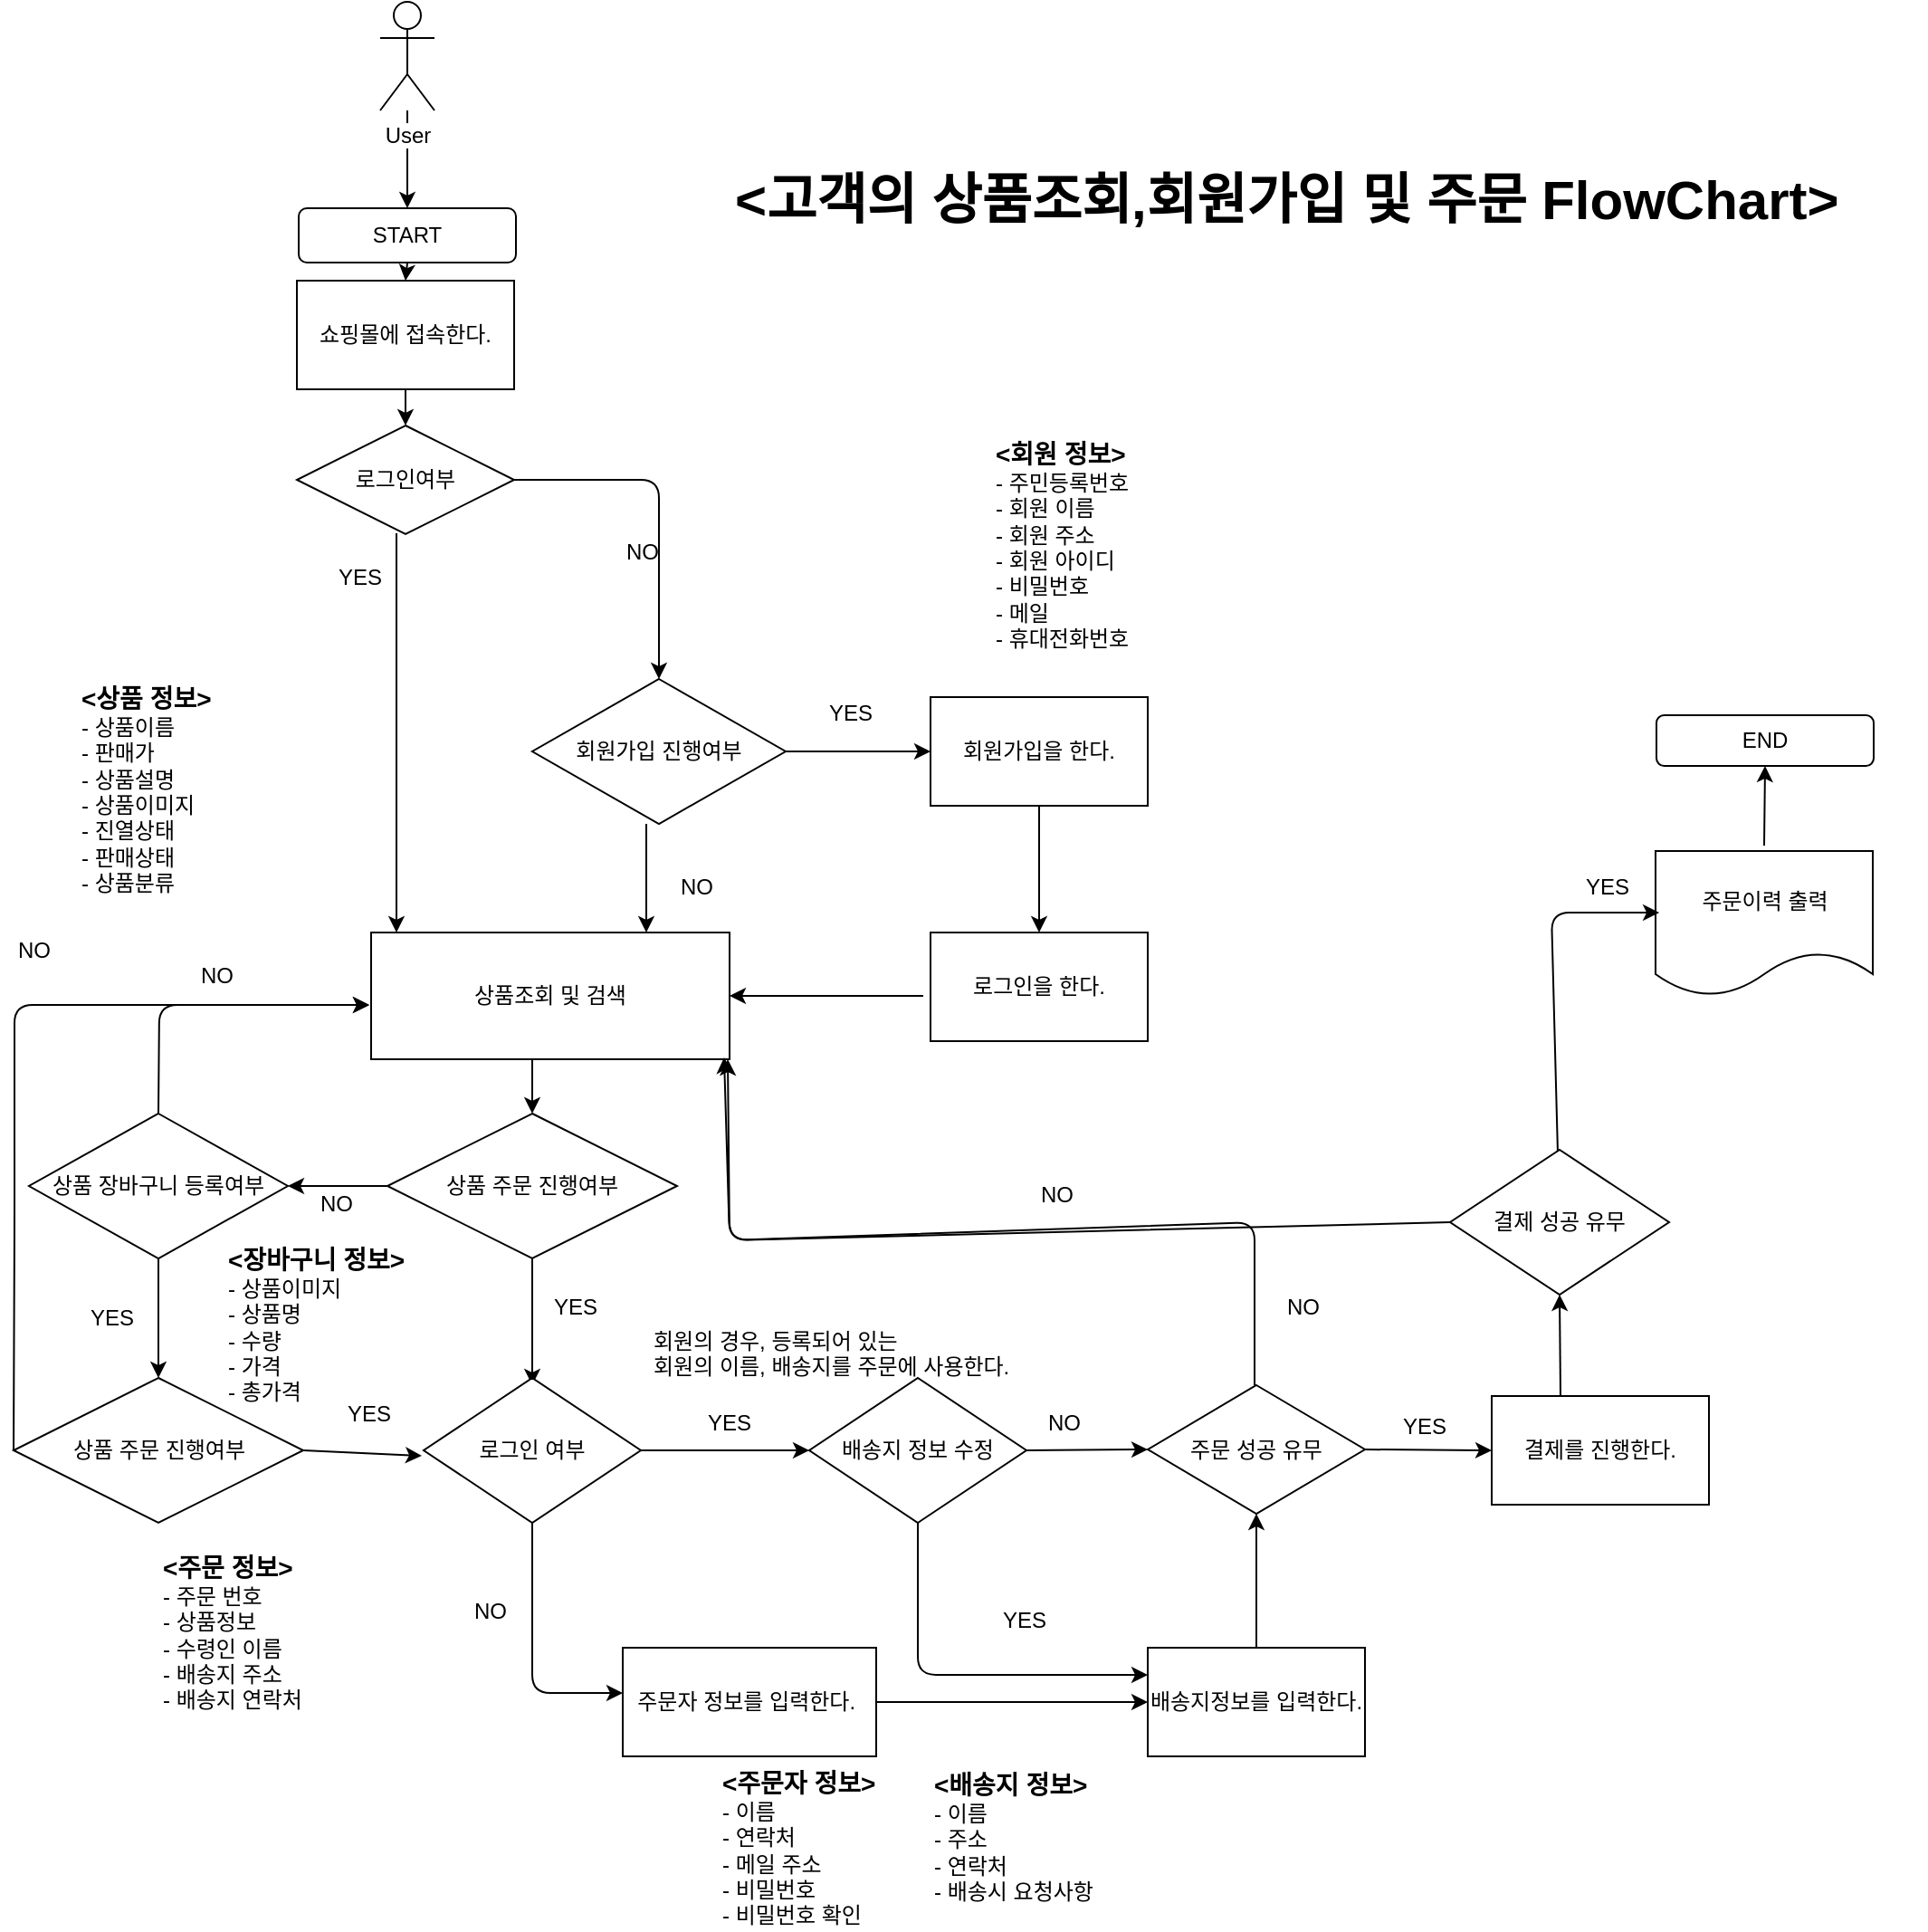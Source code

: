 <mxfile version="10.8.5"><diagram id="2naBCuMUXLJMOI5DcLId" name="Page-1"><mxGraphModel dx="646" dy="786" grid="1" gridSize="10" guides="1" tooltips="1" connect="1" arrows="1" fold="1" page="1" pageScale="1" pageWidth="1100" pageHeight="1700" math="0" shadow="0"><root><mxCell id="0"/><mxCell id="1" parent="0"/><mxCell id="lW0Mma0xDm1zXzRDkxZ7-9" value="" style="edgeStyle=orthogonalEdgeStyle;rounded=0;orthogonalLoop=1;jettySize=auto;html=1;entryX=0.5;entryY=0;entryDx=0;entryDy=0;" parent="1" source="lW0Mma0xDm1zXzRDkxZ7-8" target="lW0Mma0xDm1zXzRDkxZ7-76" edge="1"><mxGeometry relative="1" as="geometry"><mxPoint x="232" y="146" as="targetPoint"/></mxGeometry></mxCell><mxCell id="lW0Mma0xDm1zXzRDkxZ7-8" value="User" style="shape=umlActor;verticalLabelPosition=bottom;labelBackgroundColor=#ffffff;verticalAlign=top;html=1;outlineConnect=0;" parent="1" vertex="1"><mxGeometry x="217" y="26" width="30" height="60" as="geometry"/></mxCell><mxCell id="lW0Mma0xDm1zXzRDkxZ7-10" value="회원가입을 한다." style="rounded=0;whiteSpace=wrap;html=1;" parent="1" vertex="1"><mxGeometry x="521" y="410" width="120" height="60" as="geometry"/></mxCell><mxCell id="lW0Mma0xDm1zXzRDkxZ7-11" value="로그인여부" style="rhombus;whiteSpace=wrap;html=1;" parent="1" vertex="1"><mxGeometry x="171" y="260" width="120" height="60" as="geometry"/></mxCell><mxCell id="lW0Mma0xDm1zXzRDkxZ7-12" value="" style="endArrow=classic;html=1;exitX=1;exitY=0.5;exitDx=0;exitDy=0;" parent="1" source="lW0Mma0xDm1zXzRDkxZ7-11" edge="1"><mxGeometry width="50" height="50" relative="1" as="geometry"><mxPoint x="171" y="390" as="sourcePoint"/><mxPoint x="371" y="400" as="targetPoint"/><Array as="points"><mxPoint x="371" y="290"/></Array></mxGeometry></mxCell><mxCell id="lW0Mma0xDm1zXzRDkxZ7-13" value="" style="endArrow=classic;html=1;exitX=1;exitY=0.5;exitDx=0;exitDy=0;" parent="1" edge="1"><mxGeometry width="50" height="50" relative="1" as="geometry"><mxPoint x="226" y="319.5" as="sourcePoint"/><mxPoint x="226" y="540" as="targetPoint"/></mxGeometry></mxCell><mxCell id="lW0Mma0xDm1zXzRDkxZ7-14" value="YES" style="text;html=1;resizable=0;points=[];autosize=1;align=left;verticalAlign=top;spacingTop=-4;" parent="1" vertex="1"><mxGeometry x="192" y="334" width="40" height="20" as="geometry"/></mxCell><mxCell id="lW0Mma0xDm1zXzRDkxZ7-15" value="NO" style="text;html=1;resizable=0;points=[];autosize=1;align=left;verticalAlign=top;spacingTop=-4;" parent="1" vertex="1"><mxGeometry x="351" y="320" width="30" height="20" as="geometry"/></mxCell><mxCell id="lW0Mma0xDm1zXzRDkxZ7-17" value="" style="endArrow=classic;html=1;entryX=0.5;entryY=0;entryDx=0;entryDy=0;exitX=0.5;exitY=1;exitDx=0;exitDy=0;" parent="1" source="lW0Mma0xDm1zXzRDkxZ7-82" target="lW0Mma0xDm1zXzRDkxZ7-11" edge="1"><mxGeometry width="50" height="50" relative="1" as="geometry"><mxPoint x="231" y="239" as="sourcePoint"/><mxPoint x="271" y="220" as="targetPoint"/></mxGeometry></mxCell><mxCell id="lW0Mma0xDm1zXzRDkxZ7-18" value="회원가입 진행여부" style="rhombus;whiteSpace=wrap;html=1;" parent="1" vertex="1"><mxGeometry x="301" y="400" width="140" height="80" as="geometry"/></mxCell><mxCell id="lW0Mma0xDm1zXzRDkxZ7-19" value="" style="endArrow=classic;html=1;exitX=1;exitY=0.5;exitDx=0;exitDy=0;entryX=0;entryY=0.5;entryDx=0;entryDy=0;" parent="1" source="lW0Mma0xDm1zXzRDkxZ7-18" target="lW0Mma0xDm1zXzRDkxZ7-10" edge="1"><mxGeometry width="50" height="50" relative="1" as="geometry"><mxPoint x="441" y="460" as="sourcePoint"/><mxPoint x="491" y="410" as="targetPoint"/></mxGeometry></mxCell><mxCell id="lW0Mma0xDm1zXzRDkxZ7-20" value="YES" style="text;html=1;resizable=0;points=[];autosize=1;align=left;verticalAlign=top;spacingTop=-4;" parent="1" vertex="1"><mxGeometry x="463" y="409" width="40" height="20" as="geometry"/></mxCell><mxCell id="lW0Mma0xDm1zXzRDkxZ7-21" value="" style="endArrow=classic;html=1;exitX=0.45;exitY=1;exitDx=0;exitDy=0;exitPerimeter=0;" parent="1" source="lW0Mma0xDm1zXzRDkxZ7-18" edge="1"><mxGeometry width="50" height="50" relative="1" as="geometry"><mxPoint x="171" y="550" as="sourcePoint"/><mxPoint x="364" y="540" as="targetPoint"/></mxGeometry></mxCell><mxCell id="lW0Mma0xDm1zXzRDkxZ7-22" value="NO" style="text;html=1;resizable=0;points=[];autosize=1;align=left;verticalAlign=top;spacingTop=-4;" parent="1" vertex="1"><mxGeometry x="381" y="505" width="30" height="20" as="geometry"/></mxCell><mxCell id="lW0Mma0xDm1zXzRDkxZ7-24" value="상품조회 및 검색" style="rounded=0;whiteSpace=wrap;html=1;" parent="1" vertex="1"><mxGeometry x="212" y="540" width="198" height="70" as="geometry"/></mxCell><mxCell id="lW0Mma0xDm1zXzRDkxZ7-25" value="로그인을 한다." style="rounded=0;whiteSpace=wrap;html=1;" parent="1" vertex="1"><mxGeometry x="521" y="540" width="120" height="60" as="geometry"/></mxCell><mxCell id="lW0Mma0xDm1zXzRDkxZ7-26" value="" style="endArrow=classic;html=1;exitX=0.5;exitY=1;exitDx=0;exitDy=0;entryX=0.5;entryY=0;entryDx=0;entryDy=0;" parent="1" source="lW0Mma0xDm1zXzRDkxZ7-10" target="lW0Mma0xDm1zXzRDkxZ7-25" edge="1"><mxGeometry width="50" height="50" relative="1" as="geometry"><mxPoint x="581" y="495" as="sourcePoint"/><mxPoint x="631" y="445" as="targetPoint"/></mxGeometry></mxCell><mxCell id="lW0Mma0xDm1zXzRDkxZ7-27" value="" style="endArrow=classic;html=1;entryX=1;entryY=0.5;entryDx=0;entryDy=0;" parent="1" target="lW0Mma0xDm1zXzRDkxZ7-24" edge="1"><mxGeometry width="50" height="50" relative="1" as="geometry"><mxPoint x="517" y="575" as="sourcePoint"/><mxPoint x="571" y="540" as="targetPoint"/></mxGeometry></mxCell><mxCell id="lW0Mma0xDm1zXzRDkxZ7-28" value="상품 주문 진행여부" style="rhombus;whiteSpace=wrap;html=1;" parent="1" vertex="1"><mxGeometry x="221" y="640" width="160" height="80" as="geometry"/></mxCell><mxCell id="lW0Mma0xDm1zXzRDkxZ7-29" value="" style="endArrow=classic;html=1;entryX=0.5;entryY=0;entryDx=0;entryDy=0;" parent="1" target="lW0Mma0xDm1zXzRDkxZ7-28" edge="1"><mxGeometry width="50" height="50" relative="1" as="geometry"><mxPoint x="301" y="610" as="sourcePoint"/><mxPoint x="351" y="600" as="targetPoint"/></mxGeometry></mxCell><mxCell id="lW0Mma0xDm1zXzRDkxZ7-30" value="" style="endArrow=classic;html=1;exitX=0.5;exitY=1;exitDx=0;exitDy=0;entryX=0.5;entryY=0;entryDx=0;entryDy=0;" parent="1" source="lW0Mma0xDm1zXzRDkxZ7-28" edge="1"><mxGeometry width="50" height="50" relative="1" as="geometry"><mxPoint x="321" y="750" as="sourcePoint"/><mxPoint x="301" y="790" as="targetPoint"/></mxGeometry></mxCell><mxCell id="lW0Mma0xDm1zXzRDkxZ7-31" value="YES" style="text;html=1;resizable=0;points=[];autosize=1;align=left;verticalAlign=top;spacingTop=-4;" parent="1" vertex="1"><mxGeometry x="311" y="737" width="40" height="20" as="geometry"/></mxCell><mxCell id="lW0Mma0xDm1zXzRDkxZ7-32" value="" style="endArrow=classic;html=1;entryX=1;entryY=0.5;entryDx=0;entryDy=0;exitX=0;exitY=0.5;exitDx=0;exitDy=0;" parent="1" source="lW0Mma0xDm1zXzRDkxZ7-28" target="lW0Mma0xDm1zXzRDkxZ7-34" edge="1"><mxGeometry width="50" height="50" relative="1" as="geometry"><mxPoint x="381" y="680" as="sourcePoint"/><mxPoint x="441" y="680" as="targetPoint"/></mxGeometry></mxCell><mxCell id="lW0Mma0xDm1zXzRDkxZ7-33" value="NO" style="text;html=1;resizable=0;points=[];autosize=1;align=left;verticalAlign=top;spacingTop=-4;" parent="1" vertex="1"><mxGeometry x="182" y="680" width="30" height="20" as="geometry"/></mxCell><mxCell id="lW0Mma0xDm1zXzRDkxZ7-34" value="상품 장바구니 등록여부" style="rhombus;whiteSpace=wrap;html=1;" parent="1" vertex="1"><mxGeometry x="23" y="640" width="143" height="80" as="geometry"/></mxCell><mxCell id="lW0Mma0xDm1zXzRDkxZ7-35" value="" style="endArrow=classic;html=1;exitX=0.5;exitY=0;exitDx=0;exitDy=0;" parent="1" source="lW0Mma0xDm1zXzRDkxZ7-34" edge="1"><mxGeometry width="50" height="50" relative="1" as="geometry"><mxPoint x="81" y="640" as="sourcePoint"/><mxPoint x="211" y="580" as="targetPoint"/><Array as="points"><mxPoint x="95" y="580"/></Array></mxGeometry></mxCell><mxCell id="lW0Mma0xDm1zXzRDkxZ7-36" value="NO" style="text;html=1;resizable=0;points=[];autosize=1;align=left;verticalAlign=top;spacingTop=-4;" parent="1" vertex="1"><mxGeometry x="116" y="554" width="30" height="20" as="geometry"/></mxCell><mxCell id="lW0Mma0xDm1zXzRDkxZ7-37" value="상품 주문 진행여부" style="rhombus;whiteSpace=wrap;html=1;" parent="1" vertex="1"><mxGeometry x="14.5" y="786" width="160" height="80" as="geometry"/></mxCell><mxCell id="lW0Mma0xDm1zXzRDkxZ7-38" value="" style="endArrow=classic;html=1;exitX=0.5;exitY=1;exitDx=0;exitDy=0;entryX=0.5;entryY=0;entryDx=0;entryDy=0;" parent="1" source="lW0Mma0xDm1zXzRDkxZ7-34" target="lW0Mma0xDm1zXzRDkxZ7-37" edge="1"><mxGeometry width="50" height="50" relative="1" as="geometry"><mxPoint x="11" y="940" as="sourcePoint"/><mxPoint x="61" y="890" as="targetPoint"/></mxGeometry></mxCell><mxCell id="lW0Mma0xDm1zXzRDkxZ7-39" value="YES" style="text;html=1;resizable=0;points=[];autosize=1;align=left;verticalAlign=top;spacingTop=-4;" parent="1" vertex="1"><mxGeometry x="54.5" y="743" width="40" height="20" as="geometry"/></mxCell><mxCell id="lW0Mma0xDm1zXzRDkxZ7-43" value="" style="endArrow=classic;html=1;exitX=1;exitY=0.5;exitDx=0;exitDy=0;" parent="1" source="lW0Mma0xDm1zXzRDkxZ7-37" edge="1"><mxGeometry width="50" height="50" relative="1" as="geometry"><mxPoint x="171" y="840" as="sourcePoint"/><mxPoint x="240" y="829" as="targetPoint"/></mxGeometry></mxCell><mxCell id="lW0Mma0xDm1zXzRDkxZ7-44" value="YES&lt;br&gt;&lt;br&gt;" style="text;html=1;resizable=0;points=[];autosize=1;align=left;verticalAlign=top;spacingTop=-4;" parent="1" vertex="1"><mxGeometry x="197" y="796" width="40" height="30" as="geometry"/></mxCell><mxCell id="lW0Mma0xDm1zXzRDkxZ7-45" value="" style="endArrow=classic;html=1;exitX=0;exitY=0.5;exitDx=0;exitDy=0;" parent="1" source="lW0Mma0xDm1zXzRDkxZ7-37" edge="1"><mxGeometry width="50" height="50" relative="1" as="geometry"><mxPoint x="4.5" y="826" as="sourcePoint"/><mxPoint x="211" y="580" as="targetPoint"/><Array as="points"><mxPoint x="15" y="700"/><mxPoint x="15" y="580"/></Array></mxGeometry></mxCell><mxCell id="lW0Mma0xDm1zXzRDkxZ7-46" value="NO&lt;br&gt;&lt;br&gt;" style="text;html=1;resizable=0;points=[];autosize=1;align=left;verticalAlign=top;spacingTop=-4;" parent="1" vertex="1"><mxGeometry x="14.5" y="540" width="30" height="30" as="geometry"/></mxCell><mxCell id="lW0Mma0xDm1zXzRDkxZ7-48" value="로그인 여부" style="rhombus;whiteSpace=wrap;html=1;" parent="1" vertex="1"><mxGeometry x="241" y="786" width="120" height="80" as="geometry"/></mxCell><mxCell id="lW0Mma0xDm1zXzRDkxZ7-49" value="" style="endArrow=classic;html=1;exitX=1;exitY=0.5;exitDx=0;exitDy=0;entryX=0;entryY=0.5;entryDx=0;entryDy=0;" parent="1" source="lW0Mma0xDm1zXzRDkxZ7-48" target="lW0Mma0xDm1zXzRDkxZ7-63" edge="1"><mxGeometry width="50" height="50" relative="1" as="geometry"><mxPoint x="356" y="836" as="sourcePoint"/><mxPoint x="461" y="826" as="targetPoint"/></mxGeometry></mxCell><mxCell id="lW0Mma0xDm1zXzRDkxZ7-50" value="YES" style="text;html=1;resizable=0;points=[];autosize=1;align=left;verticalAlign=top;spacingTop=-4;" parent="1" vertex="1"><mxGeometry x="396" y="801" width="40" height="20" as="geometry"/></mxCell><mxCell id="lW0Mma0xDm1zXzRDkxZ7-53" value="회원의 경우, 등록되어 있는&amp;nbsp;&lt;br&gt;회원의 이름, 배송지를 주문에 사용한다.&lt;br&gt;" style="text;html=1;resizable=0;points=[];autosize=1;align=left;verticalAlign=top;spacingTop=-4;" parent="1" vertex="1"><mxGeometry x="366" y="756" width="230" height="30" as="geometry"/></mxCell><mxCell id="lW0Mma0xDm1zXzRDkxZ7-54" value="결제를 진행한다." style="rounded=0;whiteSpace=wrap;html=1;" parent="1" vertex="1"><mxGeometry x="831" y="796" width="120" height="60" as="geometry"/></mxCell><mxCell id="lW0Mma0xDm1zXzRDkxZ7-55" value="" style="endArrow=classic;html=1;exitX=1;exitY=0.5;exitDx=0;exitDy=0;" parent="1" source="lW0Mma0xDm1zXzRDkxZ7-92" edge="1"><mxGeometry width="50" height="50" relative="1" as="geometry"><mxPoint x="761" y="826" as="sourcePoint"/><mxPoint x="831" y="826" as="targetPoint"/></mxGeometry></mxCell><mxCell id="lW0Mma0xDm1zXzRDkxZ7-56" value="" style="endArrow=classic;html=1;exitX=0.5;exitY=1;exitDx=0;exitDy=0;" parent="1" source="lW0Mma0xDm1zXzRDkxZ7-48" edge="1"><mxGeometry width="50" height="50" relative="1" as="geometry"><mxPoint x="291" y="890" as="sourcePoint"/><mxPoint x="351" y="960" as="targetPoint"/><Array as="points"><mxPoint x="301" y="960"/></Array></mxGeometry></mxCell><mxCell id="lW0Mma0xDm1zXzRDkxZ7-57" value="NO&lt;br&gt;&lt;br&gt;" style="text;html=1;resizable=0;points=[];autosize=1;align=left;verticalAlign=top;spacingTop=-4;" parent="1" vertex="1"><mxGeometry x="267" y="905" width="30" height="30" as="geometry"/></mxCell><mxCell id="lW0Mma0xDm1zXzRDkxZ7-59" value="배송지정보를 입력한다." style="rounded=0;whiteSpace=wrap;html=1;" parent="1" vertex="1"><mxGeometry x="641" y="935" width="120" height="60" as="geometry"/></mxCell><mxCell id="lW0Mma0xDm1zXzRDkxZ7-60" value="" style="endArrow=classic;html=1;entryX=0.5;entryY=1;entryDx=0;entryDy=0;" parent="1" target="lW0Mma0xDm1zXzRDkxZ7-92" edge="1"><mxGeometry width="50" height="50" relative="1" as="geometry"><mxPoint x="701" y="935" as="sourcePoint"/><mxPoint x="701" y="856" as="targetPoint"/></mxGeometry></mxCell><mxCell id="lW0Mma0xDm1zXzRDkxZ7-61" value="&lt;font style=&quot;font-size: 14px&quot;&gt;&lt;b&gt;&amp;lt;주문자 정보&amp;gt;&lt;/b&gt;&lt;/font&gt;&lt;br&gt;- 이름&lt;br&gt;- 연락처&lt;br&gt;- 메일 주소&lt;br&gt;- 비밀번호&lt;br&gt;- 비밀번호 확인&lt;br&gt;" style="text;html=1;resizable=0;points=[];autosize=1;align=left;verticalAlign=top;spacingTop=-4;" parent="1" vertex="1"><mxGeometry x="404" y="999" width="110" height="90" as="geometry"/></mxCell><mxCell id="lW0Mma0xDm1zXzRDkxZ7-62" value="&lt;font style=&quot;font-size: 14px&quot;&gt;&lt;b&gt;&amp;lt;배송지 정보&amp;gt;&lt;/b&gt;&lt;/font&gt;&lt;br&gt;- 이름&lt;br&gt;- 주소&lt;br&gt;- 연락처&lt;br&gt;- 배송시 요청사항&lt;br&gt;" style="text;html=1;resizable=0;points=[];autosize=1;align=left;verticalAlign=top;spacingTop=-4;" parent="1" vertex="1"><mxGeometry x="521" y="1000" width="110" height="70" as="geometry"/></mxCell><mxCell id="lW0Mma0xDm1zXzRDkxZ7-63" value="배송지 정보 수정" style="rhombus;whiteSpace=wrap;html=1;" parent="1" vertex="1"><mxGeometry x="454" y="786" width="120" height="80" as="geometry"/></mxCell><mxCell id="lW0Mma0xDm1zXzRDkxZ7-64" value="&lt;span&gt;주문자 정보를 입력한다.&amp;nbsp;&lt;/span&gt;" style="rounded=0;whiteSpace=wrap;html=1;" parent="1" vertex="1"><mxGeometry x="351" y="935" width="140" height="60" as="geometry"/></mxCell><mxCell id="lW0Mma0xDm1zXzRDkxZ7-65" value="" style="endArrow=classic;html=1;exitX=1;exitY=0.5;exitDx=0;exitDy=0;entryX=0;entryY=0.5;entryDx=0;entryDy=0;" parent="1" source="lW0Mma0xDm1zXzRDkxZ7-64" target="lW0Mma0xDm1zXzRDkxZ7-59" edge="1"><mxGeometry width="50" height="50" relative="1" as="geometry"><mxPoint x="489" y="980" as="sourcePoint"/><mxPoint x="539" y="930" as="targetPoint"/></mxGeometry></mxCell><mxCell id="lW0Mma0xDm1zXzRDkxZ7-66" value="" style="endArrow=classic;html=1;exitX=0.5;exitY=1;exitDx=0;exitDy=0;entryX=0;entryY=0.25;entryDx=0;entryDy=0;" parent="1" source="lW0Mma0xDm1zXzRDkxZ7-63" target="lW0Mma0xDm1zXzRDkxZ7-59" edge="1"><mxGeometry width="50" height="50" relative="1" as="geometry"><mxPoint x="496" y="881" as="sourcePoint"/><mxPoint x="637" y="944" as="targetPoint"/><Array as="points"><mxPoint x="514" y="950"/></Array></mxGeometry></mxCell><mxCell id="lW0Mma0xDm1zXzRDkxZ7-67" value="" style="endArrow=classic;html=1;entryX=0;entryY=0.5;entryDx=0;entryDy=0;exitX=1;exitY=0.5;exitDx=0;exitDy=0;" parent="1" source="lW0Mma0xDm1zXzRDkxZ7-63" target="lW0Mma0xDm1zXzRDkxZ7-92" edge="1"><mxGeometry width="50" height="50" relative="1" as="geometry"><mxPoint x="556" y="836" as="sourcePoint"/><mxPoint x="641" y="826" as="targetPoint"/></mxGeometry></mxCell><mxCell id="lW0Mma0xDm1zXzRDkxZ7-68" value="NO&lt;br&gt;&lt;br&gt;" style="text;html=1;resizable=0;points=[];autosize=1;align=left;verticalAlign=top;spacingTop=-4;" parent="1" vertex="1"><mxGeometry x="583.5" y="801" width="30" height="30" as="geometry"/></mxCell><mxCell id="lW0Mma0xDm1zXzRDkxZ7-69" value="YES&lt;br&gt;&lt;br&gt;" style="text;html=1;resizable=0;points=[];autosize=1;align=left;verticalAlign=top;spacingTop=-4;" parent="1" vertex="1"><mxGeometry x="559" y="910" width="40" height="30" as="geometry"/></mxCell><mxCell id="lW0Mma0xDm1zXzRDkxZ7-70" value="&lt;font style=&quot;font-size: 30px&quot;&gt;&lt;b&gt;&amp;lt;고객의 상품조회,회원가입 및 주문 FlowChart&amp;gt;&lt;/b&gt;&lt;/font&gt;" style="text;html=1;resizable=0;points=[];autosize=1;align=left;verticalAlign=top;spacingTop=-4;fontSize=30;" parent="1" vertex="1"><mxGeometry x="411" y="115" width="660" height="40" as="geometry"/></mxCell><mxCell id="lW0Mma0xDm1zXzRDkxZ7-72" value="결제 성공 유무" style="rhombus;whiteSpace=wrap;html=1;" parent="1" vertex="1"><mxGeometry x="808" y="660" width="121" height="80" as="geometry"/></mxCell><mxCell id="lW0Mma0xDm1zXzRDkxZ7-73" value="" style="endArrow=classic;html=1;exitX=0.5;exitY=0;exitDx=0;exitDy=0;entryX=0.5;entryY=1;entryDx=0;entryDy=0;" parent="1" target="lW0Mma0xDm1zXzRDkxZ7-72" edge="1"><mxGeometry width="50" height="50" relative="1" as="geometry"><mxPoint x="869" y="796" as="sourcePoint"/><mxPoint x="938" y="750" as="targetPoint"/></mxGeometry></mxCell><mxCell id="lW0Mma0xDm1zXzRDkxZ7-76" value="START" style="rounded=1;whiteSpace=wrap;html=1;" parent="1" vertex="1"><mxGeometry x="172" y="140" width="120" height="30" as="geometry"/></mxCell><mxCell id="lW0Mma0xDm1zXzRDkxZ7-78" value="END" style="rounded=1;whiteSpace=wrap;html=1;" parent="1" vertex="1"><mxGeometry x="922" y="420" width="120" height="28" as="geometry"/></mxCell><mxCell id="lW0Mma0xDm1zXzRDkxZ7-79" value="주문이력 출력" style="shape=document;whiteSpace=wrap;html=1;boundedLbl=1;" parent="1" vertex="1"><mxGeometry x="921.5" y="495" width="120" height="80" as="geometry"/></mxCell><mxCell id="lW0Mma0xDm1zXzRDkxZ7-80" value="" style="endArrow=classic;html=1;entryX=0.017;entryY=0.425;entryDx=0;entryDy=0;entryPerimeter=0;" parent="1" source="lW0Mma0xDm1zXzRDkxZ7-72" target="lW0Mma0xDm1zXzRDkxZ7-79" edge="1"><mxGeometry width="50" height="50" relative="1" as="geometry"><mxPoint x="832" y="532" as="sourcePoint"/><mxPoint x="882" y="502" as="targetPoint"/><Array as="points"><mxPoint x="864" y="529"/></Array></mxGeometry></mxCell><mxCell id="lW0Mma0xDm1zXzRDkxZ7-81" value="YES" style="text;html=1;resizable=0;points=[];autosize=1;align=left;verticalAlign=top;spacingTop=-4;" parent="1" vertex="1"><mxGeometry x="880.5" y="505" width="40" height="20" as="geometry"/></mxCell><mxCell id="lW0Mma0xDm1zXzRDkxZ7-82" value="쇼핑몰에 접속한다." style="rounded=0;whiteSpace=wrap;html=1;" parent="1" vertex="1"><mxGeometry x="171" y="180" width="120" height="60" as="geometry"/></mxCell><mxCell id="lW0Mma0xDm1zXzRDkxZ7-87" value="" style="endArrow=classic;html=1;exitX=0.5;exitY=1;exitDx=0;exitDy=0;entryX=0.5;entryY=0;entryDx=0;entryDy=0;" parent="1" source="lW0Mma0xDm1zXzRDkxZ7-76" target="lW0Mma0xDm1zXzRDkxZ7-82" edge="1"><mxGeometry width="50" height="50" relative="1" as="geometry"><mxPoint x="220" y="200" as="sourcePoint"/><mxPoint x="270" y="150" as="targetPoint"/></mxGeometry></mxCell><mxCell id="lW0Mma0xDm1zXzRDkxZ7-88" value="" style="endArrow=classic;html=1;entryX=0.5;entryY=1;entryDx=0;entryDy=0;" parent="1" target="lW0Mma0xDm1zXzRDkxZ7-78" edge="1"><mxGeometry width="50" height="50" relative="1" as="geometry"><mxPoint x="981.5" y="492" as="sourcePoint"/><mxPoint x="1031.5" y="442" as="targetPoint"/></mxGeometry></mxCell><mxCell id="lW0Mma0xDm1zXzRDkxZ7-89" value="" style="endArrow=classic;html=1;exitX=0;exitY=0.5;exitDx=0;exitDy=0;" parent="1" source="lW0Mma0xDm1zXzRDkxZ7-72" edge="1"><mxGeometry width="50" height="50" relative="1" as="geometry"><mxPoint x="770" y="700" as="sourcePoint"/><mxPoint x="407" y="609" as="targetPoint"/><Array as="points"><mxPoint x="410" y="710"/></Array></mxGeometry></mxCell><mxCell id="lW0Mma0xDm1zXzRDkxZ7-90" value="NO" style="text;html=1;resizable=0;points=[];autosize=1;align=left;verticalAlign=top;spacingTop=-4;" parent="1" vertex="1"><mxGeometry x="580" y="675" width="30" height="20" as="geometry"/></mxCell><mxCell id="lW0Mma0xDm1zXzRDkxZ7-92" value="주문 성공 유무" style="rhombus;whiteSpace=wrap;html=1;" parent="1" vertex="1"><mxGeometry x="641" y="790" width="120" height="71" as="geometry"/></mxCell><mxCell id="lW0Mma0xDm1zXzRDkxZ7-94" value="YES" style="text;html=1;resizable=0;points=[];autosize=1;align=left;verticalAlign=top;spacingTop=-4;" parent="1" vertex="1"><mxGeometry x="780" y="803" width="40" height="20" as="geometry"/></mxCell><mxCell id="lW0Mma0xDm1zXzRDkxZ7-98" value="" style="endArrow=classic;html=1;" parent="1" edge="1"><mxGeometry width="50" height="50" relative="1" as="geometry"><mxPoint x="700" y="790" as="sourcePoint"/><mxPoint x="409" y="610" as="targetPoint"/><Array as="points"><mxPoint x="700" y="700"/><mxPoint x="410" y="710"/></Array></mxGeometry></mxCell><mxCell id="lW0Mma0xDm1zXzRDkxZ7-99" value="NO" style="text;html=1;resizable=0;points=[];autosize=1;align=left;verticalAlign=top;spacingTop=-4;" parent="1" vertex="1"><mxGeometry x="716" y="737" width="30" height="20" as="geometry"/></mxCell><mxCell id="XQGDMxweNCPBnrdPARxw-1" value="&lt;font style=&quot;font-size: 14px&quot;&gt;&lt;b&gt;&amp;lt;회원 정보&amp;gt;&lt;/b&gt;&lt;/font&gt;&lt;br&gt;- 주민등록번호&lt;br&gt;- 회원 이름&lt;br&gt;- 회원 주소&lt;br&gt;- 회원 아이디&lt;br&gt;- 비밀번호&amp;nbsp;&lt;br&gt;- 메일&amp;nbsp;&lt;br&gt;- 휴대전화번호&lt;br&gt;" style="text;html=1;resizable=0;points=[];autosize=1;align=left;verticalAlign=top;spacingTop=-4;" vertex="1" parent="1"><mxGeometry x="555" y="265" width="90" height="110" as="geometry"/></mxCell><mxCell id="XQGDMxweNCPBnrdPARxw-2" value="&lt;font style=&quot;font-size: 14px&quot;&gt;&lt;b&gt;&amp;lt;상품 정보&amp;gt;&lt;/b&gt;&lt;/font&gt;&lt;br&gt;- 상품이름&lt;br&gt;- 판매가&lt;br&gt;- 상품설명&lt;br&gt;- 상품이미지&lt;br&gt;- 진열상태&lt;br&gt;- 판매상태&lt;br&gt;- 상품분류&lt;br&gt;" style="text;html=1;resizable=0;points=[];autosize=1;align=left;verticalAlign=top;spacingTop=-4;" vertex="1" parent="1"><mxGeometry x="49.5" y="400" width="90" height="110" as="geometry"/></mxCell><mxCell id="XQGDMxweNCPBnrdPARxw-4" value="&lt;font style=&quot;font-size: 14px&quot;&gt;&lt;b&gt;&amp;lt;주문 정보&amp;gt;&lt;/b&gt;&lt;/font&gt;&lt;br&gt;- 주문 번호&lt;br&gt;- 상품정보&lt;br&gt;- 수령인 이름&lt;br&gt;- 배송지 주소&lt;br&gt;- 배송지 연락처&lt;br&gt;" style="text;html=1;resizable=0;points=[];autosize=1;align=left;verticalAlign=top;spacingTop=-4;" vertex="1" parent="1"><mxGeometry x="94.5" y="880" width="100" height="90" as="geometry"/></mxCell><mxCell id="XQGDMxweNCPBnrdPARxw-5" value="&lt;font style=&quot;font-size: 14px&quot;&gt;&lt;b&gt;&amp;lt;장바구니 정보&amp;gt;&lt;/b&gt;&lt;/font&gt;&lt;br&gt;- 상품이미지&lt;br&gt;- 상품명&lt;br&gt;- 수량&lt;br&gt;- 가격&lt;br&gt;- 총가격&lt;br&gt;" style="text;html=1;resizable=0;points=[];autosize=1;align=left;verticalAlign=top;spacingTop=-4;" vertex="1" parent="1"><mxGeometry x="131" y="710" width="120" height="90" as="geometry"/></mxCell></root></mxGraphModel></diagram></mxfile>